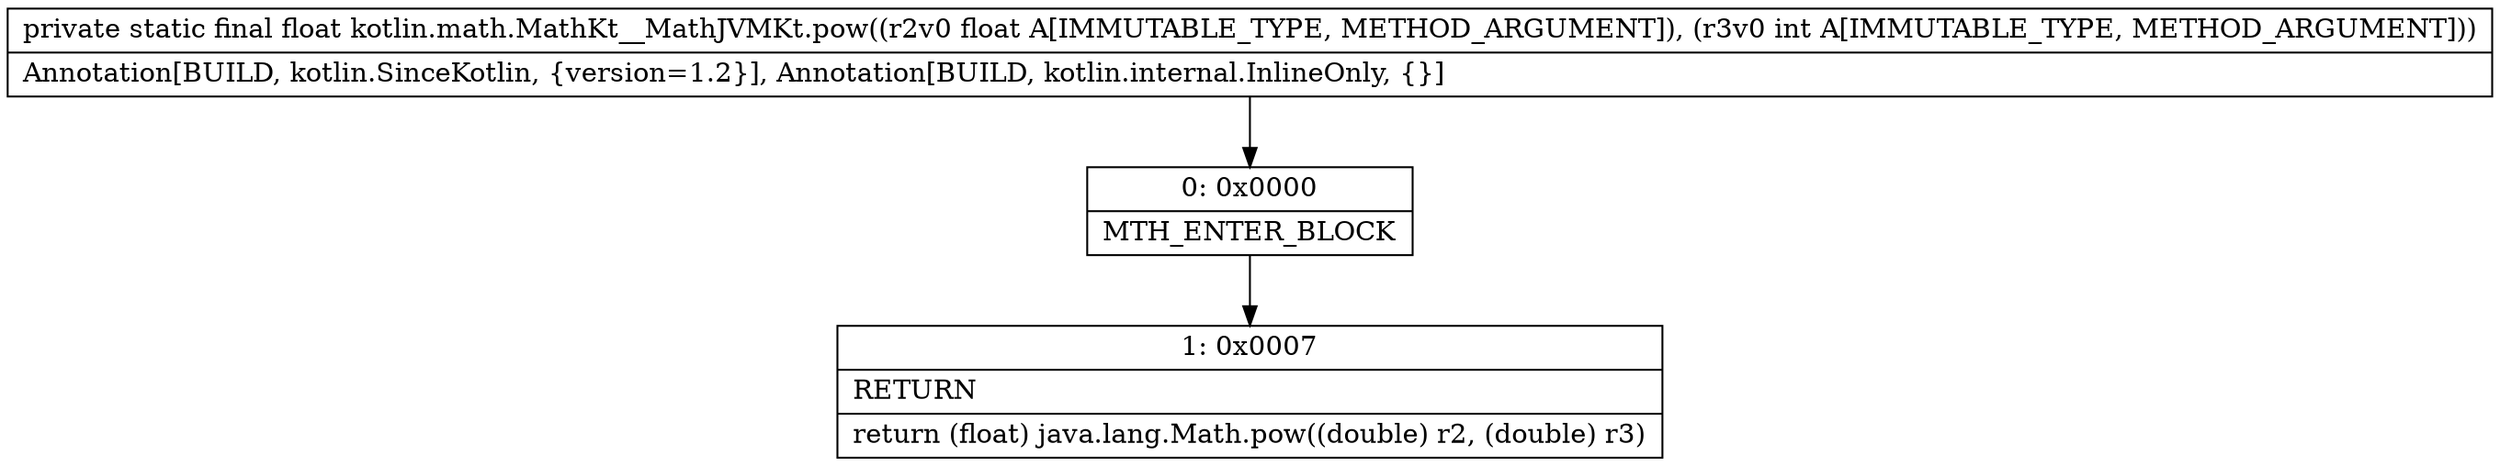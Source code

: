 digraph "CFG forkotlin.math.MathKt__MathJVMKt.pow(FI)F" {
Node_0 [shape=record,label="{0\:\ 0x0000|MTH_ENTER_BLOCK\l}"];
Node_1 [shape=record,label="{1\:\ 0x0007|RETURN\l|return (float) java.lang.Math.pow((double) r2, (double) r3)\l}"];
MethodNode[shape=record,label="{private static final float kotlin.math.MathKt__MathJVMKt.pow((r2v0 float A[IMMUTABLE_TYPE, METHOD_ARGUMENT]), (r3v0 int A[IMMUTABLE_TYPE, METHOD_ARGUMENT]))  | Annotation[BUILD, kotlin.SinceKotlin, \{version=1.2\}], Annotation[BUILD, kotlin.internal.InlineOnly, \{\}]\l}"];
MethodNode -> Node_0;
Node_0 -> Node_1;
}

